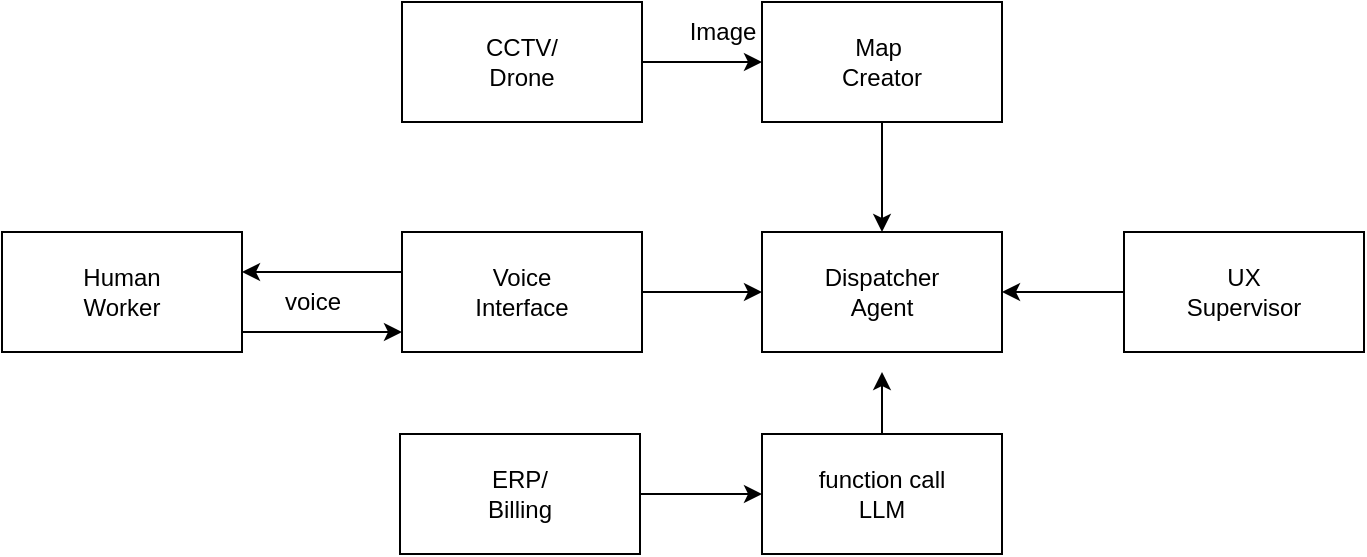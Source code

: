 <mxfile version="24.7.2" type="device">
  <diagram name="Page-1" id="sVjxXcYO0RxdoIr_huUY">
    <mxGraphModel dx="794" dy="767" grid="1" gridSize="10" guides="1" tooltips="1" connect="1" arrows="1" fold="1" page="1" pageScale="1" pageWidth="850" pageHeight="1100" math="0" shadow="0">
      <root>
        <mxCell id="0" />
        <mxCell id="1" parent="0" />
        <mxCell id="rKJRh0igCLnAi7LhCojA-9" value="" style="edgeStyle=orthogonalEdgeStyle;rounded=0;orthogonalLoop=1;jettySize=auto;html=1;" edge="1" parent="1" source="rKJRh0igCLnAi7LhCojA-1" target="rKJRh0igCLnAi7LhCojA-2">
          <mxGeometry relative="1" as="geometry" />
        </mxCell>
        <mxCell id="rKJRh0igCLnAi7LhCojA-1" value="&lt;div&gt;CCTV/&lt;/div&gt;&lt;div&gt;Drone&lt;/div&gt;" style="rounded=0;whiteSpace=wrap;html=1;" vertex="1" parent="1">
          <mxGeometry x="280" y="265" width="120" height="60" as="geometry" />
        </mxCell>
        <mxCell id="rKJRh0igCLnAi7LhCojA-23" style="edgeStyle=orthogonalEdgeStyle;rounded=0;orthogonalLoop=1;jettySize=auto;html=1;entryX=0.5;entryY=0;entryDx=0;entryDy=0;" edge="1" parent="1" source="rKJRh0igCLnAi7LhCojA-2" target="rKJRh0igCLnAi7LhCojA-3">
          <mxGeometry relative="1" as="geometry" />
        </mxCell>
        <mxCell id="rKJRh0igCLnAi7LhCojA-2" value="&lt;div&gt;Map&amp;nbsp;&lt;/div&gt;&lt;div&gt;Creator&lt;/div&gt;" style="rounded=0;whiteSpace=wrap;html=1;" vertex="1" parent="1">
          <mxGeometry x="460" y="265" width="120" height="60" as="geometry" />
        </mxCell>
        <mxCell id="rKJRh0igCLnAi7LhCojA-3" value="&lt;div&gt;Dispatcher&lt;/div&gt;&lt;div&gt;Agent&lt;br&gt;&lt;/div&gt;" style="rounded=0;whiteSpace=wrap;html=1;" vertex="1" parent="1">
          <mxGeometry x="460" y="380" width="120" height="60" as="geometry" />
        </mxCell>
        <mxCell id="rKJRh0igCLnAi7LhCojA-10" value="" style="edgeStyle=orthogonalEdgeStyle;rounded=0;orthogonalLoop=1;jettySize=auto;html=1;" edge="1" parent="1" source="rKJRh0igCLnAi7LhCojA-4" target="rKJRh0igCLnAi7LhCojA-5">
          <mxGeometry relative="1" as="geometry">
            <Array as="points">
              <mxPoint x="240" y="430" />
              <mxPoint x="240" y="430" />
            </Array>
          </mxGeometry>
        </mxCell>
        <mxCell id="rKJRh0igCLnAi7LhCojA-4" value="&lt;div&gt;Human&lt;/div&gt;&lt;div&gt;Worker&lt;br&gt;&lt;/div&gt;" style="rounded=0;whiteSpace=wrap;html=1;" vertex="1" parent="1">
          <mxGeometry x="80" y="380" width="120" height="60" as="geometry" />
        </mxCell>
        <mxCell id="rKJRh0igCLnAi7LhCojA-13" value="" style="edgeStyle=orthogonalEdgeStyle;rounded=0;orthogonalLoop=1;jettySize=auto;html=1;" edge="1" parent="1" source="rKJRh0igCLnAi7LhCojA-5" target="rKJRh0igCLnAi7LhCojA-4">
          <mxGeometry relative="1" as="geometry">
            <Array as="points">
              <mxPoint x="240" y="400" />
              <mxPoint x="240" y="400" />
            </Array>
          </mxGeometry>
        </mxCell>
        <mxCell id="rKJRh0igCLnAi7LhCojA-15" style="edgeStyle=orthogonalEdgeStyle;rounded=0;orthogonalLoop=1;jettySize=auto;html=1;entryX=0;entryY=0.5;entryDx=0;entryDy=0;" edge="1" parent="1" source="rKJRh0igCLnAi7LhCojA-5" target="rKJRh0igCLnAi7LhCojA-3">
          <mxGeometry relative="1" as="geometry" />
        </mxCell>
        <mxCell id="rKJRh0igCLnAi7LhCojA-5" value="&lt;div&gt;Voice&lt;/div&gt;&lt;div&gt;Interface&lt;br&gt;&lt;/div&gt;" style="rounded=0;whiteSpace=wrap;html=1;" vertex="1" parent="1">
          <mxGeometry x="280" y="380" width="120" height="60" as="geometry" />
        </mxCell>
        <mxCell id="rKJRh0igCLnAi7LhCojA-11" value="" style="edgeStyle=orthogonalEdgeStyle;rounded=0;orthogonalLoop=1;jettySize=auto;html=1;" edge="1" parent="1" source="rKJRh0igCLnAi7LhCojA-6" target="rKJRh0igCLnAi7LhCojA-7">
          <mxGeometry relative="1" as="geometry" />
        </mxCell>
        <mxCell id="rKJRh0igCLnAi7LhCojA-6" value="&lt;div&gt;ERP/&lt;/div&gt;&lt;div&gt;Billing&lt;br&gt;&lt;/div&gt;" style="rounded=0;whiteSpace=wrap;html=1;" vertex="1" parent="1">
          <mxGeometry x="279" y="481" width="120" height="60" as="geometry" />
        </mxCell>
        <mxCell id="rKJRh0igCLnAi7LhCojA-22" style="edgeStyle=orthogonalEdgeStyle;rounded=0;orthogonalLoop=1;jettySize=auto;html=1;" edge="1" parent="1" source="rKJRh0igCLnAi7LhCojA-7">
          <mxGeometry relative="1" as="geometry">
            <mxPoint x="520" y="450" as="targetPoint" />
          </mxGeometry>
        </mxCell>
        <mxCell id="rKJRh0igCLnAi7LhCojA-7" value="&lt;div&gt;function call&lt;/div&gt;&lt;div&gt;LLM&lt;br&gt;&lt;/div&gt;" style="rounded=0;whiteSpace=wrap;html=1;" vertex="1" parent="1">
          <mxGeometry x="460" y="481" width="120" height="60" as="geometry" />
        </mxCell>
        <mxCell id="rKJRh0igCLnAi7LhCojA-19" style="edgeStyle=orthogonalEdgeStyle;rounded=0;orthogonalLoop=1;jettySize=auto;html=1;entryX=1;entryY=0.5;entryDx=0;entryDy=0;" edge="1" parent="1" source="rKJRh0igCLnAi7LhCojA-8" target="rKJRh0igCLnAi7LhCojA-3">
          <mxGeometry relative="1" as="geometry" />
        </mxCell>
        <mxCell id="rKJRh0igCLnAi7LhCojA-8" value="&lt;div&gt;UX&lt;/div&gt;&lt;div&gt;Supervisor&lt;br&gt;&lt;/div&gt;" style="rounded=0;whiteSpace=wrap;html=1;" vertex="1" parent="1">
          <mxGeometry x="641" y="380" width="120" height="60" as="geometry" />
        </mxCell>
        <mxCell id="rKJRh0igCLnAi7LhCojA-12" value="Image" style="text;html=1;align=center;verticalAlign=middle;resizable=0;points=[];autosize=1;strokeColor=none;fillColor=none;" vertex="1" parent="1">
          <mxGeometry x="410" y="265" width="60" height="30" as="geometry" />
        </mxCell>
        <mxCell id="rKJRh0igCLnAi7LhCojA-14" value="voice" style="text;html=1;align=center;verticalAlign=middle;resizable=0;points=[];autosize=1;strokeColor=none;fillColor=none;" vertex="1" parent="1">
          <mxGeometry x="210" y="400" width="50" height="30" as="geometry" />
        </mxCell>
      </root>
    </mxGraphModel>
  </diagram>
</mxfile>
